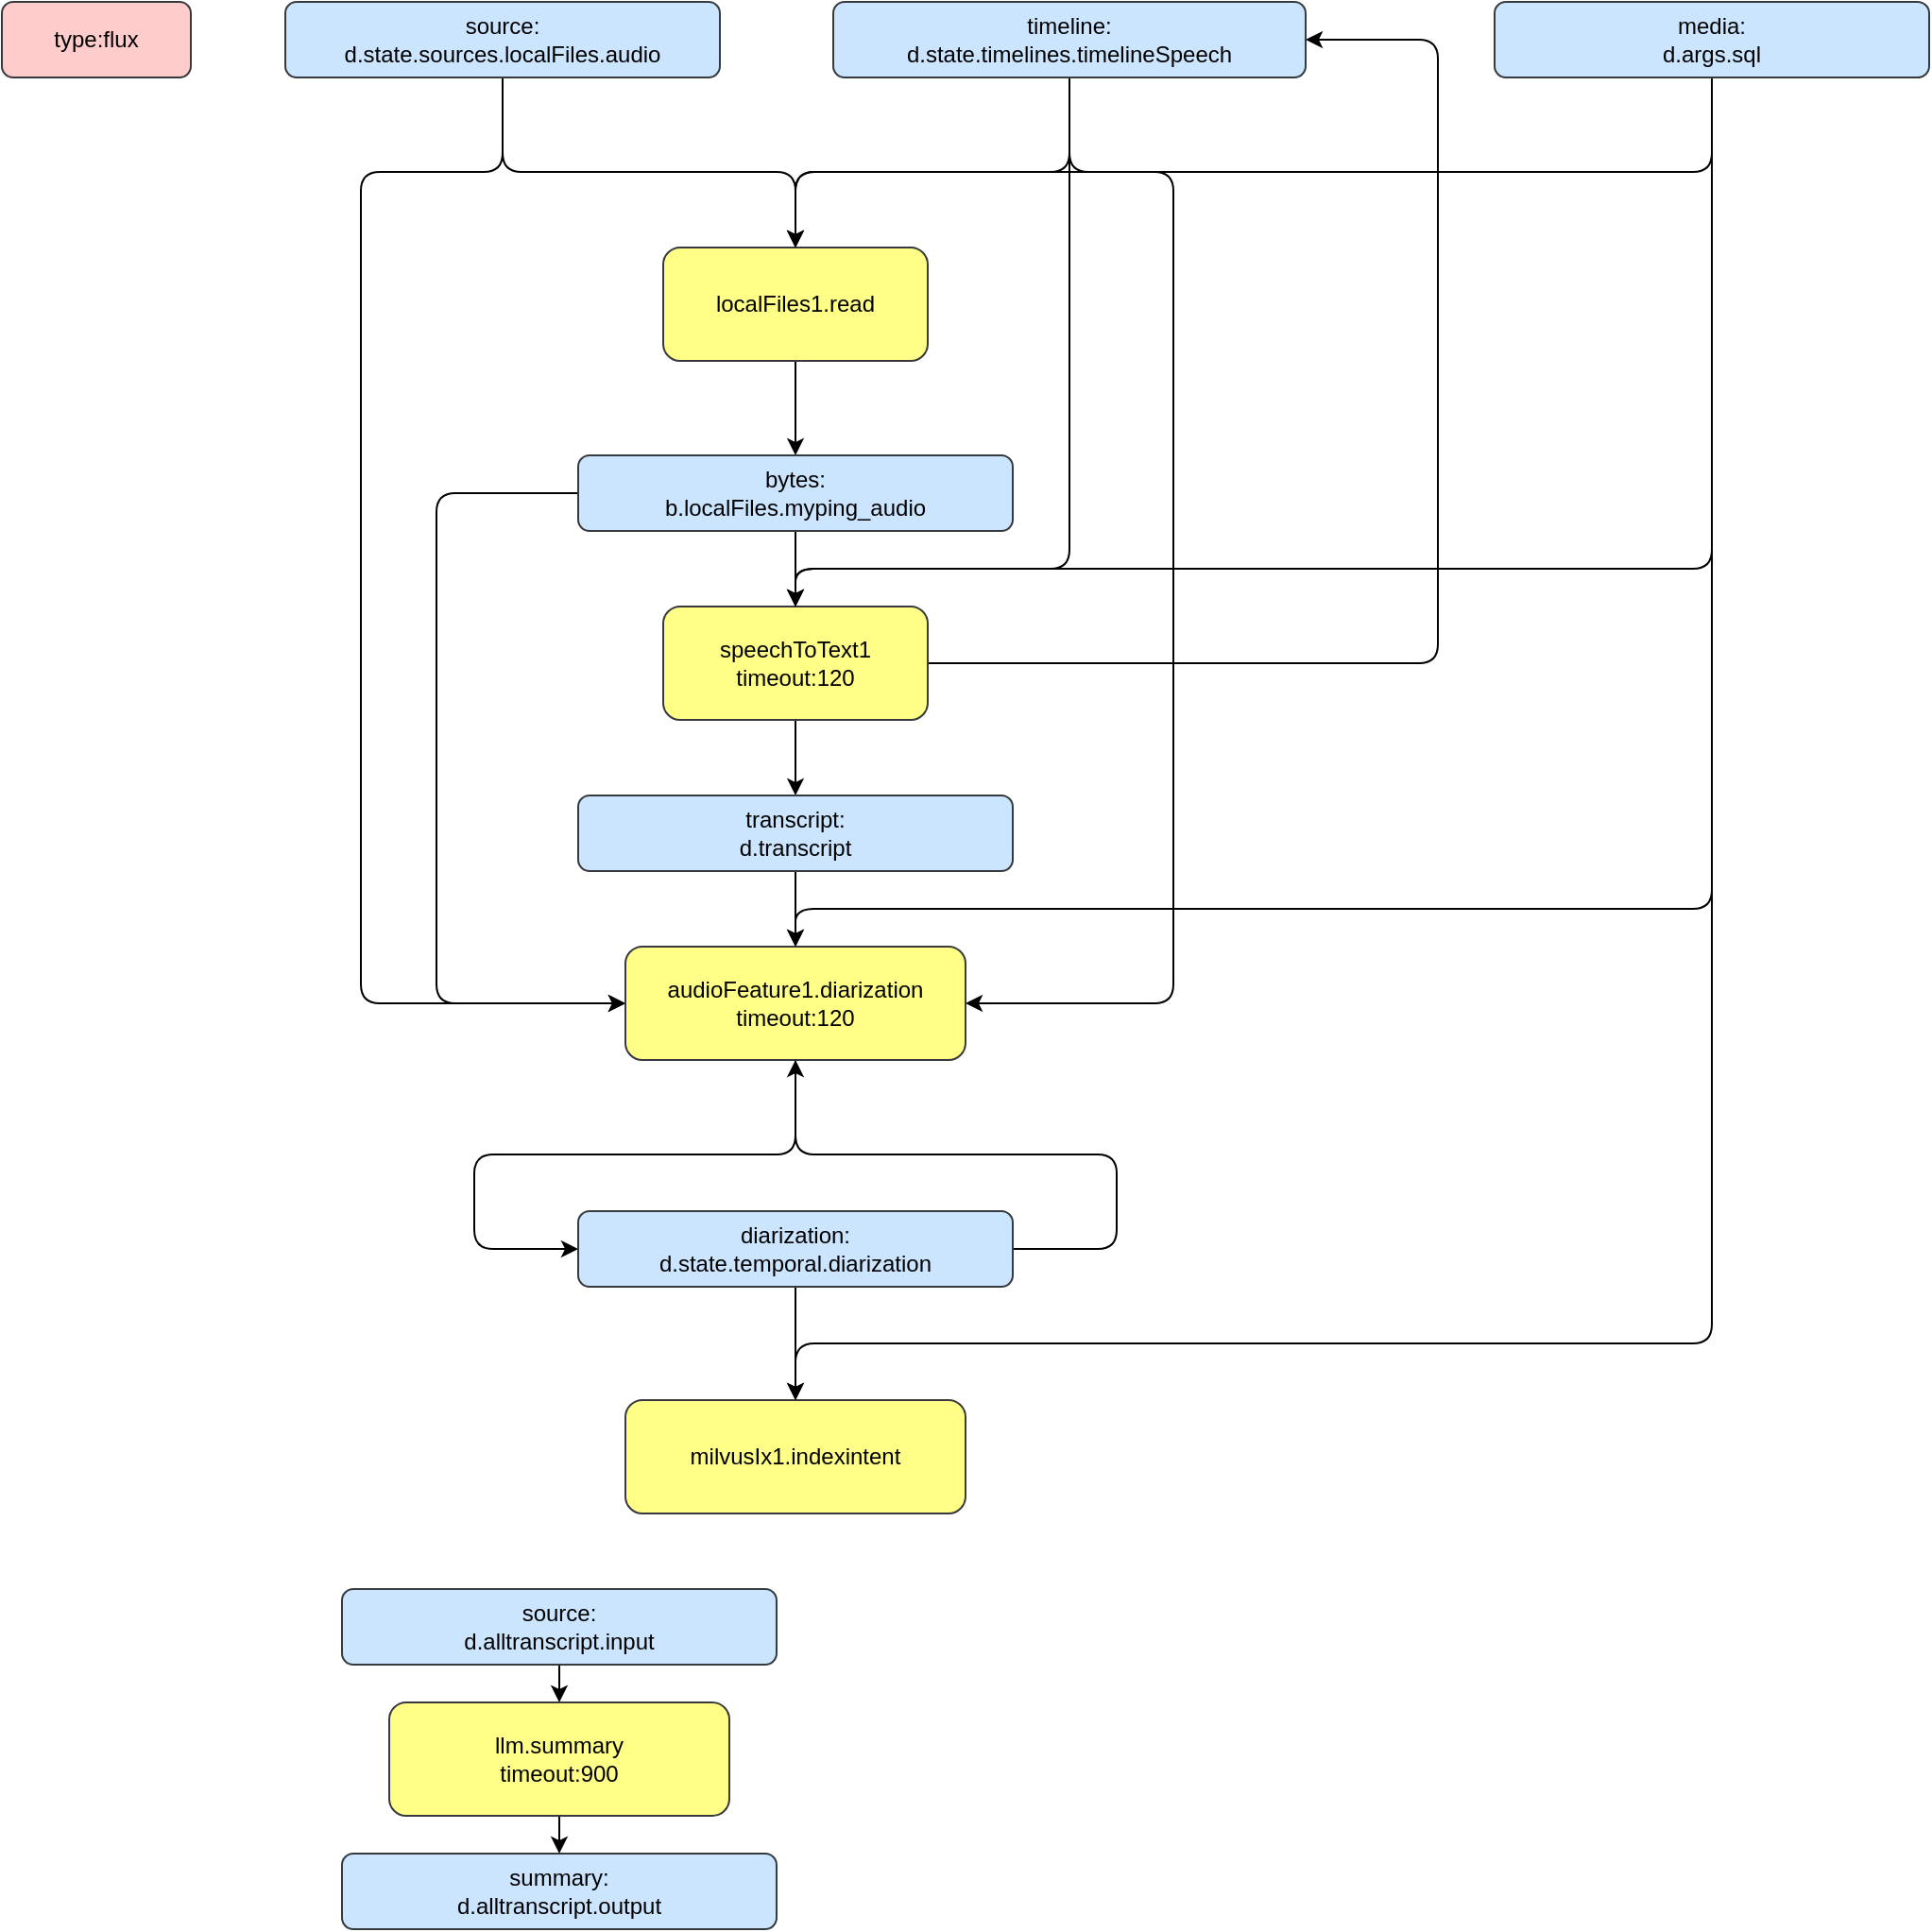 <mxfile>
    <diagram id="rA5KS_z2IOA_mz4io4nV" name="Page-1">
        <mxGraphModel dx="814" dy="450" grid="1" gridSize="10" guides="1" tooltips="1" connect="1" arrows="1" fold="1" page="1" pageScale="1" pageWidth="850" pageHeight="1100" math="0" shadow="0">
            <root>
                <mxCell id="0"/>
                <mxCell id="1" parent="0"/>
                <mxCell id="4" style="edgeStyle=none;html=1;entryX=0.5;entryY=0;entryDx=0;entryDy=0;exitX=0.5;exitY=1;exitDx=0;exitDy=0;" parent="1" source="22" target="3" edge="1">
                    <mxGeometry relative="1" as="geometry">
                        <mxPoint x="470" y="-20" as="targetPoint"/>
                        <Array as="points">
                            <mxPoint x="605" y="130"/>
                            <mxPoint x="460" y="130"/>
                        </Array>
                        <mxPoint x="601.961" y="49.806" as="sourcePoint"/>
                    </mxGeometry>
                </mxCell>
                <mxCell id="16" style="edgeStyle=none;html=1;entryX=0.5;entryY=0;entryDx=0;entryDy=0;" parent="1" source="3" target="23" edge="1">
                    <mxGeometry relative="1" as="geometry"/>
                </mxCell>
                <mxCell id="3" value="localFiles1.read" style="rounded=1;whiteSpace=wrap;fillColor=#ffff88;strokeColor=#36393d;fontColor=#000000;" parent="1" vertex="1">
                    <mxGeometry x="390" y="170" width="140" height="60" as="geometry"/>
                </mxCell>
                <mxCell id="8" style="edgeStyle=none;html=1;entryX=0.5;entryY=0;entryDx=0;entryDy=0;exitX=0.5;exitY=1;exitDx=0;exitDy=0;" parent="1" source="21" target="3" edge="1">
                    <mxGeometry relative="1" as="geometry">
                        <mxPoint x="530" y="120" as="targetPoint"/>
                        <Array as="points">
                            <mxPoint x="305" y="130"/>
                            <mxPoint x="460" y="130"/>
                        </Array>
                        <mxPoint x="308.039" y="49.806" as="sourcePoint"/>
                    </mxGeometry>
                </mxCell>
                <mxCell id="19" style="edgeStyle=none;html=1;" parent="1" source="15" target="26" edge="1">
                    <mxGeometry relative="1" as="geometry">
                        <mxPoint x="460" y="500" as="targetPoint"/>
                    </mxGeometry>
                </mxCell>
                <mxCell id="34" style="edgeStyle=none;html=1;entryX=1;entryY=0.5;entryDx=0;entryDy=0;" parent="1" source="15" target="22" edge="1">
                    <mxGeometry relative="1" as="geometry">
                        <Array as="points">
                            <mxPoint x="800" y="390"/>
                            <mxPoint x="800" y="60"/>
                        </Array>
                    </mxGeometry>
                </mxCell>
                <mxCell id="15" value="speechToText1&#10;timeout:120" style="rounded=1;whiteSpace=wrap;fillColor=#ffff88;strokeColor=#36393d;fontColor=#000000;" parent="1" vertex="1">
                    <mxGeometry x="390" y="360" width="140" height="60" as="geometry"/>
                </mxCell>
                <mxCell id="36" style="edgeStyle=none;html=1;entryX=0;entryY=0.5;entryDx=0;entryDy=0;" parent="1" source="21" target="27" edge="1">
                    <mxGeometry relative="1" as="geometry">
                        <Array as="points">
                            <mxPoint x="305" y="130"/>
                            <mxPoint x="230" y="130"/>
                            <mxPoint x="230" y="570"/>
                        </Array>
                    </mxGeometry>
                </mxCell>
                <mxCell id="21" value="source:&#10;d.state.sources.localFiles.audio" style="rounded=1;whiteSpace=wrap;fillColor=#cce5ff;strokeColor=#36393d;fontColor=#000000;" parent="1" vertex="1">
                    <mxGeometry x="190" y="40" width="230" height="40" as="geometry"/>
                </mxCell>
                <mxCell id="35" style="edgeStyle=none;html=1;entryX=0.5;entryY=0;entryDx=0;entryDy=0;" parent="1" source="22" target="15" edge="1">
                    <mxGeometry relative="1" as="geometry">
                        <Array as="points">
                            <mxPoint x="605" y="340"/>
                            <mxPoint x="460" y="340"/>
                        </Array>
                    </mxGeometry>
                </mxCell>
                <mxCell id="37" style="edgeStyle=none;html=1;entryX=1;entryY=0.5;entryDx=0;entryDy=0;" parent="1" source="22" target="27" edge="1">
                    <mxGeometry relative="1" as="geometry">
                        <Array as="points">
                            <mxPoint x="605" y="130"/>
                            <mxPoint x="660" y="130"/>
                            <mxPoint x="660" y="570"/>
                        </Array>
                    </mxGeometry>
                </mxCell>
                <mxCell id="22" value="timeline:&#10;d.state.timelines.timelineSpeech" style="rounded=1;whiteSpace=wrap;fillColor=#cce5ff;strokeColor=#36393d;fontColor=#000000;" parent="1" vertex="1">
                    <mxGeometry x="480" y="40" width="250" height="40" as="geometry"/>
                </mxCell>
                <mxCell id="24" style="edgeStyle=none;html=1;entryX=0.5;entryY=0;entryDx=0;entryDy=0;fontColor=#000000;" parent="1" source="23" target="15" edge="1">
                    <mxGeometry relative="1" as="geometry"/>
                </mxCell>
                <mxCell id="28" style="edgeStyle=none;html=1;entryX=0;entryY=0.5;entryDx=0;entryDy=0;fontColor=#000000;" parent="1" source="23" target="27" edge="1">
                    <mxGeometry relative="1" as="geometry">
                        <Array as="points">
                            <mxPoint x="270" y="300"/>
                            <mxPoint x="270" y="570"/>
                        </Array>
                    </mxGeometry>
                </mxCell>
                <mxCell id="23" value="bytes:&#10;b.localFiles.myping_audio" style="rounded=1;whiteSpace=wrap;fillColor=#cce5ff;strokeColor=#36393d;fontColor=#000000;" parent="1" vertex="1">
                    <mxGeometry x="345" y="280" width="230" height="40" as="geometry"/>
                </mxCell>
                <mxCell id="29" style="edgeStyle=none;html=1;fontColor=#000000;" parent="1" source="26" target="27" edge="1">
                    <mxGeometry relative="1" as="geometry"/>
                </mxCell>
                <mxCell id="26" value="transcript:&#10;d.transcript" style="rounded=1;whiteSpace=wrap;fillColor=#cce5ff;strokeColor=#36393d;fontColor=#000000;" parent="1" vertex="1">
                    <mxGeometry x="345" y="460" width="230" height="40" as="geometry"/>
                </mxCell>
                <mxCell id="31" style="edgeStyle=none;html=1;fontColor=#000000;entryX=0;entryY=0.5;entryDx=0;entryDy=0;" parent="1" source="27" target="30" edge="1">
                    <mxGeometry relative="1" as="geometry">
                        <Array as="points">
                            <mxPoint x="460" y="650"/>
                            <mxPoint x="290" y="650"/>
                            <mxPoint x="290" y="700"/>
                        </Array>
                    </mxGeometry>
                </mxCell>
                <mxCell id="27" value="audioFeature1.diarization&#10;timeout:120" style="rounded=1;whiteSpace=wrap;fillColor=#ffff88;strokeColor=#36393d;fontColor=#000000;" parent="1" vertex="1">
                    <mxGeometry x="370" y="540" width="180" height="60" as="geometry"/>
                </mxCell>
                <mxCell id="39" style="edgeStyle=none;html=1;" parent="1" source="30" target="27" edge="1">
                    <mxGeometry relative="1" as="geometry">
                        <mxPoint x="460" y="600" as="targetPoint"/>
                        <Array as="points">
                            <mxPoint x="630" y="700"/>
                            <mxPoint x="630" y="650"/>
                            <mxPoint x="460" y="650"/>
                        </Array>
                    </mxGeometry>
                </mxCell>
                <mxCell id="41" style="edgeStyle=none;html=1;entryX=0.5;entryY=0;entryDx=0;entryDy=0;" parent="1" source="30" target="40" edge="1">
                    <mxGeometry relative="1" as="geometry">
                        <Array as="points"/>
                    </mxGeometry>
                </mxCell>
                <mxCell id="30" value="diarization:&#10;d.state.temporal.diarization" style="rounded=1;whiteSpace=wrap;fillColor=#cce5ff;strokeColor=#36393d;fontColor=#000000;" parent="1" vertex="1">
                    <mxGeometry x="345" y="680" width="230" height="40" as="geometry"/>
                </mxCell>
                <mxCell id="32" value="type:flux" style="rounded=1;whiteSpace=wrap;fillColor=#ffcccc;strokeColor=#36393d;fontColor=#000000;" parent="1" vertex="1">
                    <mxGeometry x="40" y="40" width="100" height="40" as="geometry"/>
                </mxCell>
                <mxCell id="40" value="milvusIx1.indexintent" style="rounded=1;whiteSpace=wrap;fillColor=#ffff88;strokeColor=#36393d;fontColor=#000000;" parent="1" vertex="1">
                    <mxGeometry x="370" y="780" width="180" height="60" as="geometry"/>
                </mxCell>
                <mxCell id="43" style="edgeStyle=none;html=1;entryX=0.5;entryY=0;entryDx=0;entryDy=0;" parent="1" source="42" target="3" edge="1">
                    <mxGeometry relative="1" as="geometry">
                        <Array as="points">
                            <mxPoint x="945" y="130"/>
                            <mxPoint x="460" y="130"/>
                        </Array>
                    </mxGeometry>
                </mxCell>
                <mxCell id="44" style="edgeStyle=none;html=1;entryX=0.5;entryY=0;entryDx=0;entryDy=0;" parent="1" source="42" target="15" edge="1">
                    <mxGeometry relative="1" as="geometry">
                        <Array as="points">
                            <mxPoint x="945" y="340"/>
                            <mxPoint x="460" y="340"/>
                        </Array>
                    </mxGeometry>
                </mxCell>
                <mxCell id="45" style="edgeStyle=none;html=1;entryX=0.5;entryY=0;entryDx=0;entryDy=0;" parent="1" source="42" target="27" edge="1">
                    <mxGeometry relative="1" as="geometry">
                        <Array as="points">
                            <mxPoint x="945" y="520"/>
                            <mxPoint x="460" y="520"/>
                        </Array>
                    </mxGeometry>
                </mxCell>
                <mxCell id="46" style="edgeStyle=none;html=1;entryX=0.5;entryY=0;entryDx=0;entryDy=0;" parent="1" source="42" target="40" edge="1">
                    <mxGeometry relative="1" as="geometry">
                        <Array as="points">
                            <mxPoint x="945" y="750"/>
                            <mxPoint x="460" y="750"/>
                        </Array>
                    </mxGeometry>
                </mxCell>
                <mxCell id="42" value="media:&#10;d.args.sql" style="rounded=1;whiteSpace=wrap;fillColor=#cce5ff;strokeColor=#36393d;fontColor=#000000;" parent="1" vertex="1">
                    <mxGeometry x="830" y="40" width="230" height="40" as="geometry"/>
                </mxCell>
                <mxCell id="49" style="edgeStyle=none;html=1;" parent="1" source="47" target="48" edge="1">
                    <mxGeometry relative="1" as="geometry"/>
                </mxCell>
                <mxCell id="47" value="source:&#10;d.alltranscript.input" style="rounded=1;whiteSpace=wrap;fillColor=#cce5ff;strokeColor=#36393d;fontColor=#000000;" parent="1" vertex="1">
                    <mxGeometry x="220" y="880" width="230" height="40" as="geometry"/>
                </mxCell>
                <mxCell id="51" style="edgeStyle=none;html=1;" parent="1" source="48" target="50" edge="1">
                    <mxGeometry relative="1" as="geometry"/>
                </mxCell>
                <mxCell id="48" value="llm.summary&#10;timeout:900" style="rounded=1;whiteSpace=wrap;fillColor=#ffff88;strokeColor=#36393d;fontColor=#000000;" parent="1" vertex="1">
                    <mxGeometry x="245" y="940" width="180" height="60" as="geometry"/>
                </mxCell>
                <mxCell id="50" value="summary:&#10;d.alltranscript.output" style="rounded=1;whiteSpace=wrap;fillColor=#cce5ff;strokeColor=#36393d;fontColor=#000000;" parent="1" vertex="1">
                    <mxGeometry x="220" y="1020" width="230" height="40" as="geometry"/>
                </mxCell>
            </root>
        </mxGraphModel>
    </diagram>
</mxfile>